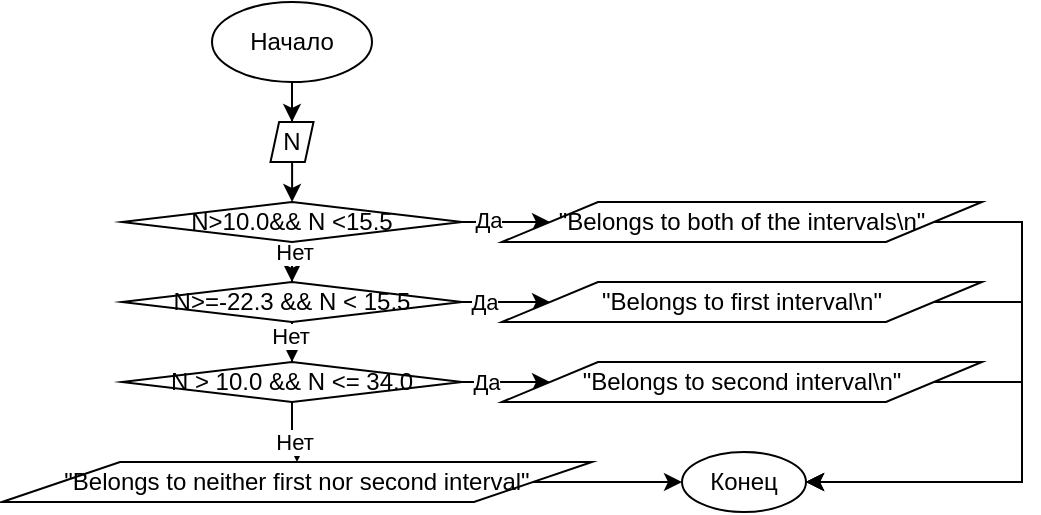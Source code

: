 <mxfile version="13.1.14" type="device"><diagram id="G3f4pCMQbPq9qccXD6Vn" name="Page-1"><mxGraphModel dx="445" dy="196" grid="1" gridSize="10" guides="1" tooltips="1" connect="1" arrows="1" fold="1" page="1" pageScale="1" pageWidth="850" pageHeight="1100" math="0" shadow="0"><root><mxCell id="0"/><mxCell id="1" parent="0"/><mxCell id="E3ZkEF7n4t0Bd6IsKKUq-1" style="edgeStyle=orthogonalEdgeStyle;rounded=0;orthogonalLoop=1;jettySize=auto;html=1;entryX=0.5;entryY=0;entryDx=0;entryDy=0;" edge="1" parent="1" source="E3ZkEF7n4t0Bd6IsKKUq-2" target="E3ZkEF7n4t0Bd6IsKKUq-4"><mxGeometry relative="1" as="geometry"><mxPoint x="275" y="160" as="targetPoint"/></mxGeometry></mxCell><mxCell id="E3ZkEF7n4t0Bd6IsKKUq-2" value="Начало" style="ellipse;whiteSpace=wrap;html=1;" vertex="1" parent="1"><mxGeometry x="235" y="110" width="80" height="40" as="geometry"/></mxCell><mxCell id="E3ZkEF7n4t0Bd6IsKKUq-3" style="edgeStyle=orthogonalEdgeStyle;rounded=0;orthogonalLoop=1;jettySize=auto;html=1;" edge="1" parent="1" source="E3ZkEF7n4t0Bd6IsKKUq-4"><mxGeometry relative="1" as="geometry"><mxPoint x="275" y="210" as="targetPoint"/></mxGeometry></mxCell><mxCell id="E3ZkEF7n4t0Bd6IsKKUq-4" value="N" style="shape=parallelogram;perimeter=parallelogramPerimeter;whiteSpace=wrap;html=1;fontFamily=Helvetica;fontSize=12;fontColor=#000000;align=center;strokeColor=#000000;fillColor=#ffffff;" vertex="1" parent="1"><mxGeometry x="264.25" y="170" width="21.5" height="20" as="geometry"/></mxCell><mxCell id="E3ZkEF7n4t0Bd6IsKKUq-7" value="Конец" style="ellipse;whiteSpace=wrap;html=1;" vertex="1" parent="1"><mxGeometry x="470" y="335" width="62" height="30" as="geometry"/></mxCell><mxCell id="E3ZkEF7n4t0Bd6IsKKUq-11" style="edgeStyle=orthogonalEdgeStyle;rounded=0;orthogonalLoop=1;jettySize=auto;html=1;" edge="1" parent="1" source="E3ZkEF7n4t0Bd6IsKKUq-8" target="E3ZkEF7n4t0Bd6IsKKUq-9"><mxGeometry relative="1" as="geometry"/></mxCell><mxCell id="E3ZkEF7n4t0Bd6IsKKUq-12" value="Нет" style="edgeLabel;html=1;align=center;verticalAlign=middle;resizable=0;points=[];" vertex="1" connectable="0" parent="E3ZkEF7n4t0Bd6IsKKUq-11"><mxGeometry x="0.507" y="1" relative="1" as="geometry"><mxPoint as="offset"/></mxGeometry></mxCell><mxCell id="E3ZkEF7n4t0Bd6IsKKUq-16" style="edgeStyle=orthogonalEdgeStyle;rounded=0;orthogonalLoop=1;jettySize=auto;html=1;" edge="1" parent="1" source="E3ZkEF7n4t0Bd6IsKKUq-8" target="E3ZkEF7n4t0Bd6IsKKUq-15"><mxGeometry relative="1" as="geometry"/></mxCell><mxCell id="E3ZkEF7n4t0Bd6IsKKUq-17" value="Да" style="edgeLabel;html=1;align=center;verticalAlign=middle;resizable=0;points=[];" vertex="1" connectable="0" parent="E3ZkEF7n4t0Bd6IsKKUq-16"><mxGeometry x="0.252" y="1" relative="1" as="geometry"><mxPoint as="offset"/></mxGeometry></mxCell><mxCell id="E3ZkEF7n4t0Bd6IsKKUq-8" value="N&amp;gt;10.0&amp;amp;&amp;amp; N &amp;lt;15.5" style="rhombus;whiteSpace=wrap;html=1;" vertex="1" parent="1"><mxGeometry x="190" y="210" width="170" height="20" as="geometry"/></mxCell><mxCell id="E3ZkEF7n4t0Bd6IsKKUq-13" style="edgeStyle=orthogonalEdgeStyle;rounded=0;orthogonalLoop=1;jettySize=auto;html=1;" edge="1" parent="1" source="E3ZkEF7n4t0Bd6IsKKUq-9" target="E3ZkEF7n4t0Bd6IsKKUq-10"><mxGeometry relative="1" as="geometry"/></mxCell><mxCell id="E3ZkEF7n4t0Bd6IsKKUq-14" value="Нет" style="edgeLabel;html=1;align=center;verticalAlign=middle;resizable=0;points=[];" vertex="1" connectable="0" parent="E3ZkEF7n4t0Bd6IsKKUq-13"><mxGeometry x="0.547" y="-1" relative="1" as="geometry"><mxPoint as="offset"/></mxGeometry></mxCell><mxCell id="E3ZkEF7n4t0Bd6IsKKUq-19" style="edgeStyle=orthogonalEdgeStyle;rounded=0;orthogonalLoop=1;jettySize=auto;html=1;" edge="1" parent="1" source="E3ZkEF7n4t0Bd6IsKKUq-9" target="E3ZkEF7n4t0Bd6IsKKUq-18"><mxGeometry relative="1" as="geometry"/></mxCell><mxCell id="E3ZkEF7n4t0Bd6IsKKUq-20" value="Да" style="edgeLabel;html=1;align=center;verticalAlign=middle;resizable=0;points=[];" vertex="1" connectable="0" parent="E3ZkEF7n4t0Bd6IsKKUq-19"><mxGeometry x="0.214" relative="1" as="geometry"><mxPoint as="offset"/></mxGeometry></mxCell><mxCell id="E3ZkEF7n4t0Bd6IsKKUq-9" value="N&amp;gt;=-22.3 &amp;amp;&amp;amp; N &amp;lt; 15.5" style="rhombus;whiteSpace=wrap;html=1;" vertex="1" parent="1"><mxGeometry x="190" y="250" width="170" height="20" as="geometry"/></mxCell><mxCell id="E3ZkEF7n4t0Bd6IsKKUq-22" style="edgeStyle=orthogonalEdgeStyle;rounded=0;orthogonalLoop=1;jettySize=auto;html=1;" edge="1" parent="1" source="E3ZkEF7n4t0Bd6IsKKUq-10" target="E3ZkEF7n4t0Bd6IsKKUq-21"><mxGeometry relative="1" as="geometry"/></mxCell><mxCell id="E3ZkEF7n4t0Bd6IsKKUq-26" value="Да" style="edgeLabel;html=1;align=center;verticalAlign=middle;resizable=0;points=[];" vertex="1" connectable="0" parent="E3ZkEF7n4t0Bd6IsKKUq-22"><mxGeometry x="0.243" relative="1" as="geometry"><mxPoint as="offset"/></mxGeometry></mxCell><mxCell id="E3ZkEF7n4t0Bd6IsKKUq-24" style="edgeStyle=orthogonalEdgeStyle;rounded=0;orthogonalLoop=1;jettySize=auto;html=1;" edge="1" parent="1" source="E3ZkEF7n4t0Bd6IsKKUq-10" target="E3ZkEF7n4t0Bd6IsKKUq-23"><mxGeometry relative="1" as="geometry"/></mxCell><mxCell id="E3ZkEF7n4t0Bd6IsKKUq-25" value="Нет" style="edgeLabel;html=1;align=center;verticalAlign=middle;resizable=0;points=[];" vertex="1" connectable="0" parent="E3ZkEF7n4t0Bd6IsKKUq-24"><mxGeometry x="0.264" relative="1" as="geometry"><mxPoint as="offset"/></mxGeometry></mxCell><mxCell id="E3ZkEF7n4t0Bd6IsKKUq-10" value="N &amp;gt; 10.0 &amp;amp;&amp;amp; N &amp;lt;= 34.0" style="rhombus;whiteSpace=wrap;html=1;" vertex="1" parent="1"><mxGeometry x="190" y="290" width="170" height="20" as="geometry"/></mxCell><mxCell id="E3ZkEF7n4t0Bd6IsKKUq-30" style="edgeStyle=orthogonalEdgeStyle;rounded=0;orthogonalLoop=1;jettySize=auto;html=1;entryX=1;entryY=0.5;entryDx=0;entryDy=0;" edge="1" parent="1" source="E3ZkEF7n4t0Bd6IsKKUq-15" target="E3ZkEF7n4t0Bd6IsKKUq-7"><mxGeometry relative="1" as="geometry"><Array as="points"><mxPoint x="640" y="220"/><mxPoint x="640" y="350"/></Array></mxGeometry></mxCell><mxCell id="E3ZkEF7n4t0Bd6IsKKUq-15" value="&quot;Belongs to both of the intervals\n&quot;" style="shape=parallelogram;perimeter=parallelogramPerimeter;whiteSpace=wrap;html=1;" vertex="1" parent="1"><mxGeometry x="380" y="210" width="240" height="20" as="geometry"/></mxCell><mxCell id="E3ZkEF7n4t0Bd6IsKKUq-29" style="edgeStyle=orthogonalEdgeStyle;rounded=0;orthogonalLoop=1;jettySize=auto;html=1;entryX=1;entryY=0.5;entryDx=0;entryDy=0;" edge="1" parent="1" source="E3ZkEF7n4t0Bd6IsKKUq-18" target="E3ZkEF7n4t0Bd6IsKKUq-7"><mxGeometry relative="1" as="geometry"><Array as="points"><mxPoint x="640" y="260"/><mxPoint x="640" y="350"/></Array></mxGeometry></mxCell><mxCell id="E3ZkEF7n4t0Bd6IsKKUq-18" value="&quot;Belongs to first interval\n&quot;" style="shape=parallelogram;perimeter=parallelogramPerimeter;whiteSpace=wrap;html=1;" vertex="1" parent="1"><mxGeometry x="380" y="250" width="240" height="20" as="geometry"/></mxCell><mxCell id="E3ZkEF7n4t0Bd6IsKKUq-28" style="edgeStyle=orthogonalEdgeStyle;rounded=0;orthogonalLoop=1;jettySize=auto;html=1;entryX=1;entryY=0.5;entryDx=0;entryDy=0;" edge="1" parent="1" source="E3ZkEF7n4t0Bd6IsKKUq-21" target="E3ZkEF7n4t0Bd6IsKKUq-7"><mxGeometry relative="1" as="geometry"><Array as="points"><mxPoint x="640" y="300"/><mxPoint x="640" y="350"/></Array></mxGeometry></mxCell><mxCell id="E3ZkEF7n4t0Bd6IsKKUq-21" value="&quot;Belongs to second interval\n&quot;" style="shape=parallelogram;perimeter=parallelogramPerimeter;whiteSpace=wrap;html=1;" vertex="1" parent="1"><mxGeometry x="380" y="290" width="240" height="20" as="geometry"/></mxCell><mxCell id="E3ZkEF7n4t0Bd6IsKKUq-27" style="edgeStyle=orthogonalEdgeStyle;rounded=0;orthogonalLoop=1;jettySize=auto;html=1;" edge="1" parent="1" source="E3ZkEF7n4t0Bd6IsKKUq-23" target="E3ZkEF7n4t0Bd6IsKKUq-7"><mxGeometry relative="1" as="geometry"/></mxCell><mxCell id="E3ZkEF7n4t0Bd6IsKKUq-23" value="&quot;Belongs to neither first nor second interval&quot;" style="shape=parallelogram;perimeter=parallelogramPerimeter;whiteSpace=wrap;html=1;" vertex="1" parent="1"><mxGeometry x="130" y="340" width="295" height="20" as="geometry"/></mxCell></root></mxGraphModel></diagram></mxfile>